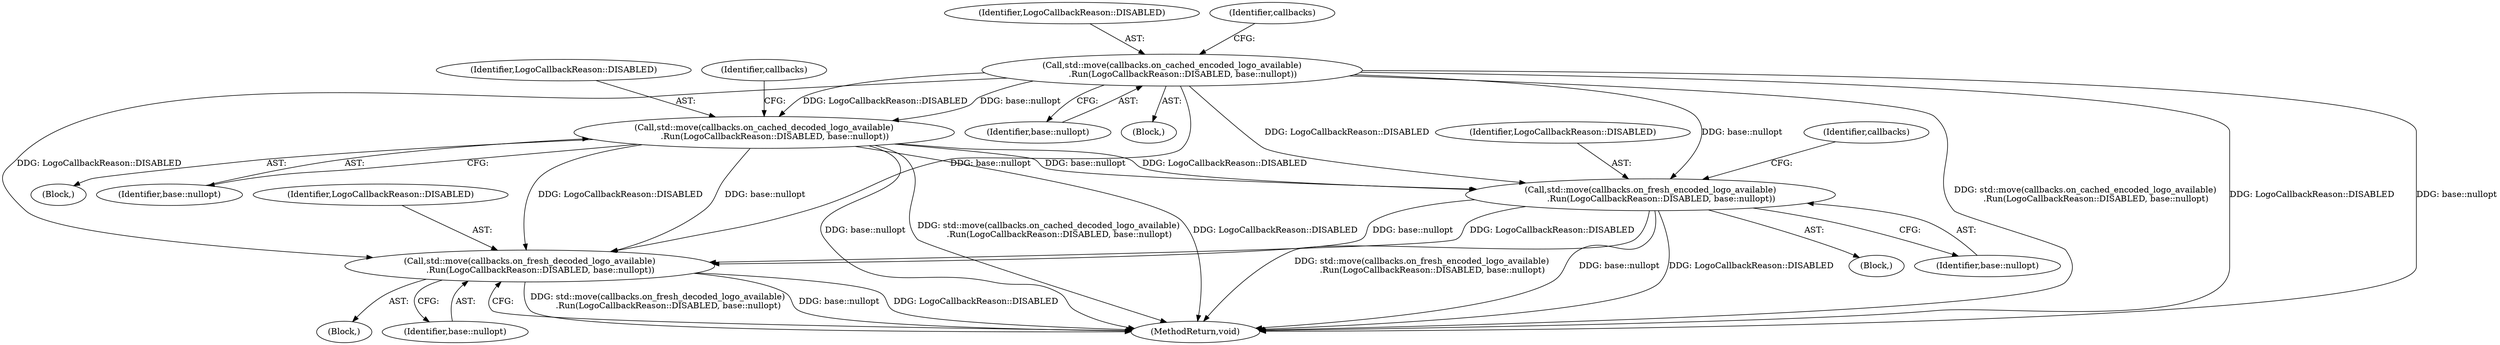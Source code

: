 digraph "1_Chrome_deaa07bec5d105ffc546d37eba3da4cba341fc03_7@API" {
"1000132" [label="(Call,std::move(callbacks.on_fresh_decoded_logo_available)\n        .Run(LogoCallbackReason::DISABLED, base::nullopt))"];
"1000116" [label="(Call,std::move(callbacks.on_cached_decoded_logo_available)\n        .Run(LogoCallbackReason::DISABLED, base::nullopt))"];
"1000108" [label="(Call,std::move(callbacks.on_cached_encoded_logo_available)\n        .Run(LogoCallbackReason::DISABLED, base::nullopt))"];
"1000124" [label="(Call,std::move(callbacks.on_fresh_encoded_logo_available)\n        .Run(LogoCallbackReason::DISABLED, base::nullopt))"];
"1000131" [label="(Block,)"];
"1000135" [label="(MethodReturn,void)"];
"1000133" [label="(Identifier,LogoCallbackReason::DISABLED)"];
"1000132" [label="(Call,std::move(callbacks.on_fresh_decoded_logo_available)\n        .Run(LogoCallbackReason::DISABLED, base::nullopt))"];
"1000125" [label="(Identifier,LogoCallbackReason::DISABLED)"];
"1000124" [label="(Call,std::move(callbacks.on_fresh_encoded_logo_available)\n        .Run(LogoCallbackReason::DISABLED, base::nullopt))"];
"1000118" [label="(Identifier,base::nullopt)"];
"1000110" [label="(Identifier,base::nullopt)"];
"1000107" [label="(Block,)"];
"1000129" [label="(Identifier,callbacks)"];
"1000116" [label="(Call,std::move(callbacks.on_cached_decoded_logo_available)\n        .Run(LogoCallbackReason::DISABLED, base::nullopt))"];
"1000117" [label="(Identifier,LogoCallbackReason::DISABLED)"];
"1000109" [label="(Identifier,LogoCallbackReason::DISABLED)"];
"1000108" [label="(Call,std::move(callbacks.on_cached_encoded_logo_available)\n        .Run(LogoCallbackReason::DISABLED, base::nullopt))"];
"1000121" [label="(Identifier,callbacks)"];
"1000123" [label="(Block,)"];
"1000134" [label="(Identifier,base::nullopt)"];
"1000113" [label="(Identifier,callbacks)"];
"1000115" [label="(Block,)"];
"1000126" [label="(Identifier,base::nullopt)"];
"1000132" -> "1000131"  [label="AST: "];
"1000132" -> "1000134"  [label="CFG: "];
"1000133" -> "1000132"  [label="AST: "];
"1000134" -> "1000132"  [label="AST: "];
"1000135" -> "1000132"  [label="CFG: "];
"1000132" -> "1000135"  [label="DDG: std::move(callbacks.on_fresh_decoded_logo_available)\n        .Run(LogoCallbackReason::DISABLED, base::nullopt)"];
"1000132" -> "1000135"  [label="DDG: base::nullopt"];
"1000132" -> "1000135"  [label="DDG: LogoCallbackReason::DISABLED"];
"1000116" -> "1000132"  [label="DDG: LogoCallbackReason::DISABLED"];
"1000116" -> "1000132"  [label="DDG: base::nullopt"];
"1000124" -> "1000132"  [label="DDG: LogoCallbackReason::DISABLED"];
"1000124" -> "1000132"  [label="DDG: base::nullopt"];
"1000108" -> "1000132"  [label="DDG: LogoCallbackReason::DISABLED"];
"1000108" -> "1000132"  [label="DDG: base::nullopt"];
"1000116" -> "1000115"  [label="AST: "];
"1000116" -> "1000118"  [label="CFG: "];
"1000117" -> "1000116"  [label="AST: "];
"1000118" -> "1000116"  [label="AST: "];
"1000121" -> "1000116"  [label="CFG: "];
"1000116" -> "1000135"  [label="DDG: LogoCallbackReason::DISABLED"];
"1000116" -> "1000135"  [label="DDG: base::nullopt"];
"1000116" -> "1000135"  [label="DDG: std::move(callbacks.on_cached_decoded_logo_available)\n        .Run(LogoCallbackReason::DISABLED, base::nullopt)"];
"1000108" -> "1000116"  [label="DDG: LogoCallbackReason::DISABLED"];
"1000108" -> "1000116"  [label="DDG: base::nullopt"];
"1000116" -> "1000124"  [label="DDG: LogoCallbackReason::DISABLED"];
"1000116" -> "1000124"  [label="DDG: base::nullopt"];
"1000108" -> "1000107"  [label="AST: "];
"1000108" -> "1000110"  [label="CFG: "];
"1000109" -> "1000108"  [label="AST: "];
"1000110" -> "1000108"  [label="AST: "];
"1000113" -> "1000108"  [label="CFG: "];
"1000108" -> "1000135"  [label="DDG: std::move(callbacks.on_cached_encoded_logo_available)\n        .Run(LogoCallbackReason::DISABLED, base::nullopt)"];
"1000108" -> "1000135"  [label="DDG: LogoCallbackReason::DISABLED"];
"1000108" -> "1000135"  [label="DDG: base::nullopt"];
"1000108" -> "1000124"  [label="DDG: LogoCallbackReason::DISABLED"];
"1000108" -> "1000124"  [label="DDG: base::nullopt"];
"1000124" -> "1000123"  [label="AST: "];
"1000124" -> "1000126"  [label="CFG: "];
"1000125" -> "1000124"  [label="AST: "];
"1000126" -> "1000124"  [label="AST: "];
"1000129" -> "1000124"  [label="CFG: "];
"1000124" -> "1000135"  [label="DDG: base::nullopt"];
"1000124" -> "1000135"  [label="DDG: LogoCallbackReason::DISABLED"];
"1000124" -> "1000135"  [label="DDG: std::move(callbacks.on_fresh_encoded_logo_available)\n        .Run(LogoCallbackReason::DISABLED, base::nullopt)"];
}
